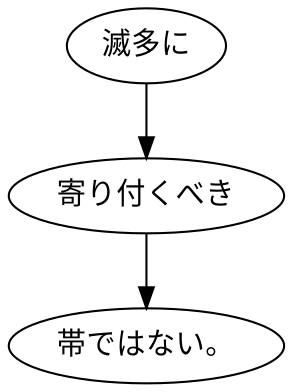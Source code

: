 digraph graph5621 {
	node0 [label="滅多に"];
	node1 [label="寄り付くべき"];
	node2 [label="帯ではない。"];
	node0 -> node1;
	node1 -> node2;
}
